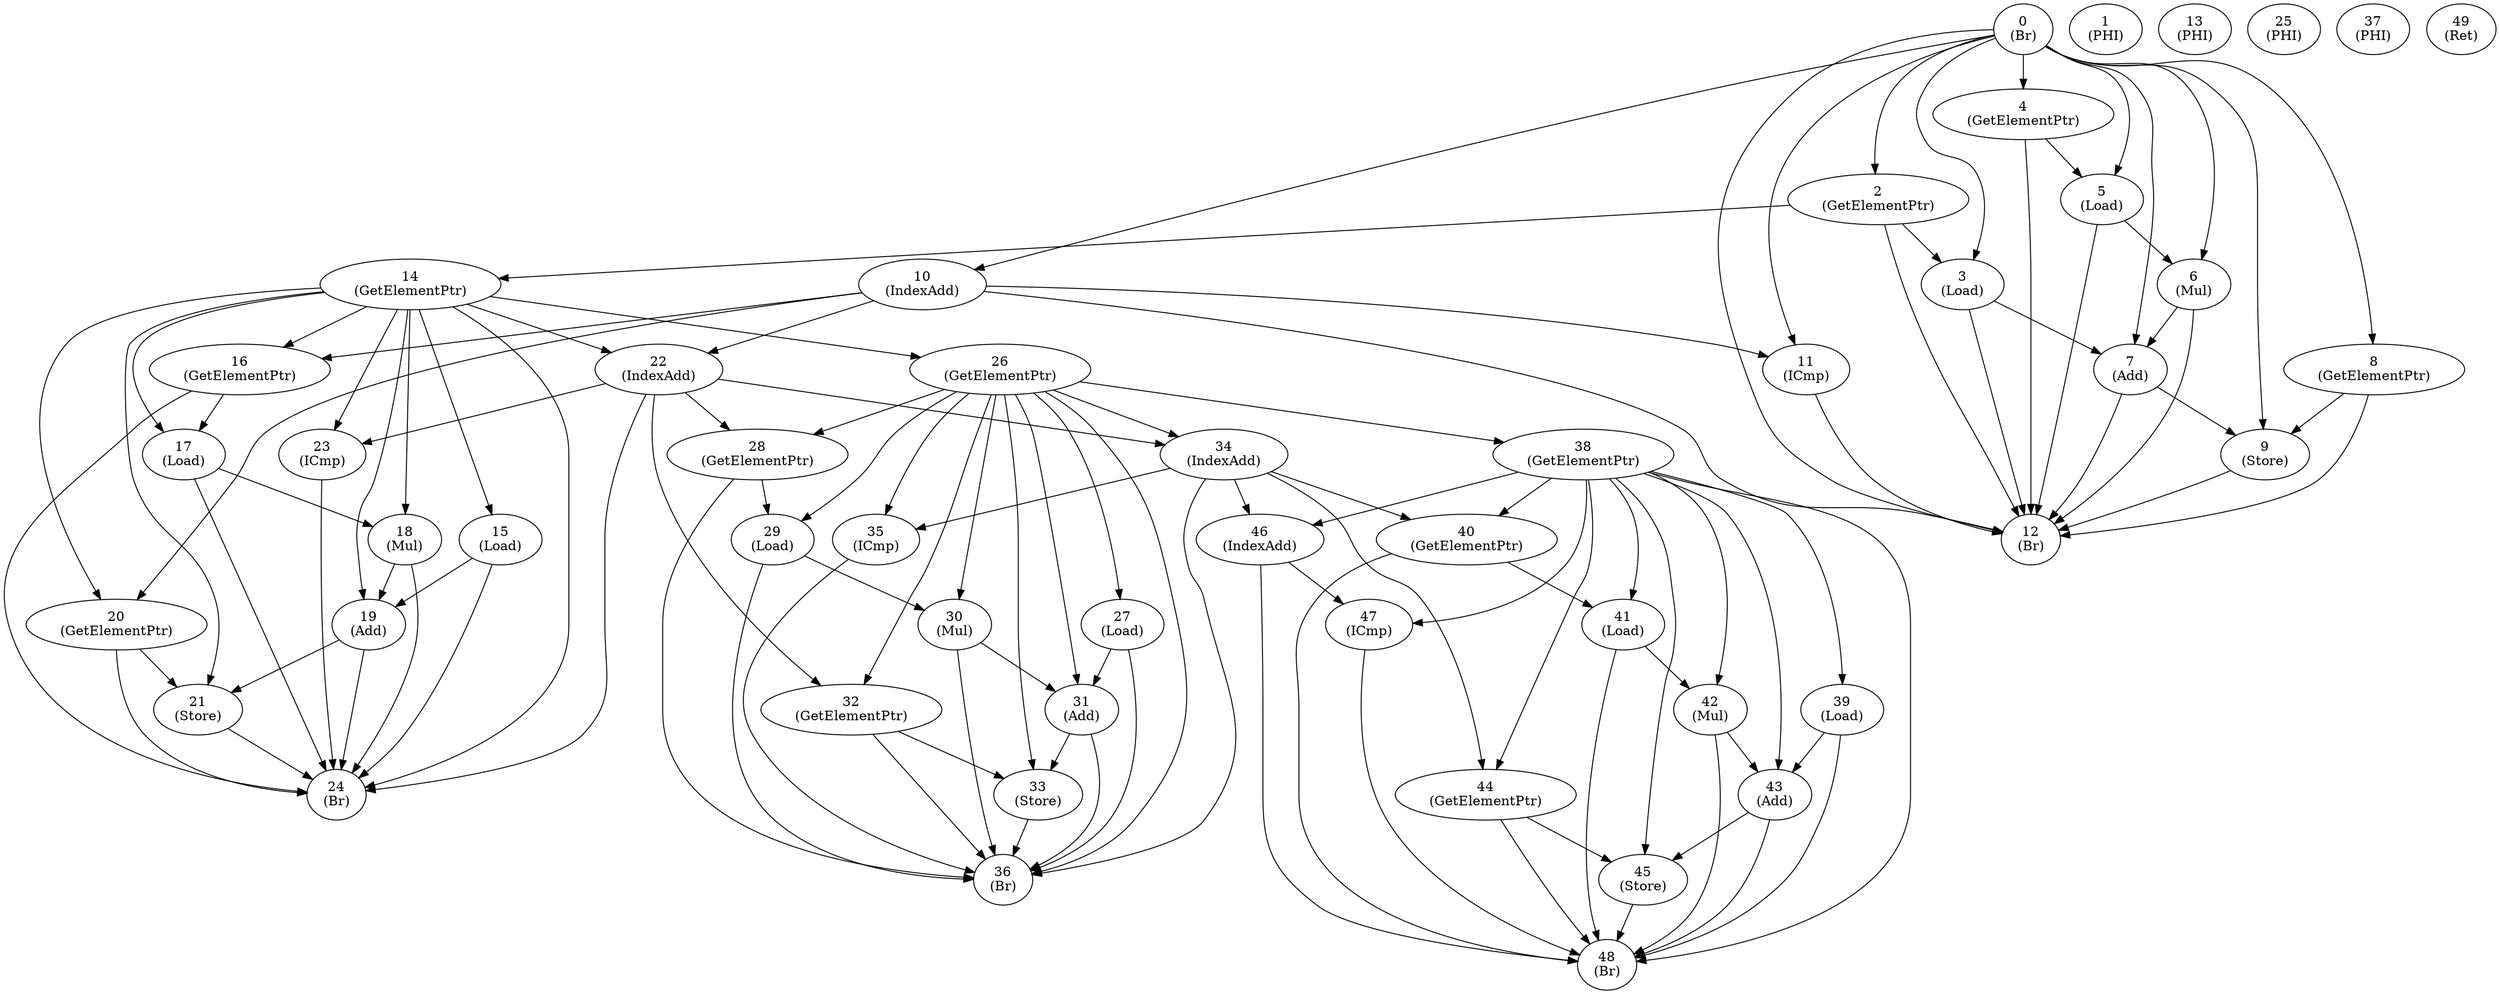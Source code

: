 digraph G {
0[label="0\n(Br)"];
1[label="1\n(PHI)"];
2[label="2\n(GetElementPtr)"];
3[label="3\n(Load)"];
4[label="4\n(GetElementPtr)"];
5[label="5\n(Load)"];
6[label="6\n(Mul)"];
7[label="7\n(Add)"];
8[label="8\n(GetElementPtr)"];
9[label="9\n(Store)"];
10[label="10\n(IndexAdd)"];
11[label="11\n(ICmp)"];
12[label="12\n(Br)"];
13[label="13\n(PHI)"];
14[label="14\n(GetElementPtr)"];
15[label="15\n(Load)"];
16[label="16\n(GetElementPtr)"];
17[label="17\n(Load)"];
18[label="18\n(Mul)"];
19[label="19\n(Add)"];
20[label="20\n(GetElementPtr)"];
21[label="21\n(Store)"];
22[label="22\n(IndexAdd)"];
23[label="23\n(ICmp)"];
24[label="24\n(Br)"];
25[label="25\n(PHI)"];
26[label="26\n(GetElementPtr)"];
27[label="27\n(Load)"];
28[label="28\n(GetElementPtr)"];
29[label="29\n(Load)"];
30[label="30\n(Mul)"];
31[label="31\n(Add)"];
32[label="32\n(GetElementPtr)"];
33[label="33\n(Store)"];
34[label="34\n(IndexAdd)"];
35[label="35\n(ICmp)"];
36[label="36\n(Br)"];
37[label="37\n(PHI)"];
38[label="38\n(GetElementPtr)"];
39[label="39\n(Load)"];
40[label="40\n(GetElementPtr)"];
41[label="41\n(Load)"];
42[label="42\n(Mul)"];
43[label="43\n(Add)"];
44[label="44\n(GetElementPtr)"];
45[label="45\n(Store)"];
46[label="46\n(IndexAdd)"];
47[label="47\n(ICmp)"];
48[label="48\n(Br)"];
49[label="49\n(Ret)"];
47->48 ;
46->47 ;
43->45 ;
44->45 ;
42->43 ;
39->43 ;
41->42 ;
18->19 ;
15->19 ;
17->18 ;
16->17 ;
14->15 ;
11->12 ;
10->11 ;
4->5 ;
2->3 ;
5->6 ;
3->7 ;
6->7 ;
8->9 ;
7->9 ;
20->21 ;
19->21 ;
22->23 ;
23->24 ;
26->27 ;
28->29 ;
29->30 ;
27->31 ;
30->31 ;
32->33 ;
31->33 ;
34->35 ;
35->36 ;
38->39 ;
40->41 ;
34->40 ;
34->44 ;
34->46 ;
22->28 ;
22->32 ;
22->34 ;
10->16 ;
10->20 ;
10->22 ;
0->2 ;
0->3 ;
0->4 ;
0->5 ;
0->6 ;
0->7 ;
0->8 ;
0->9 ;
0->10 ;
0->11 ;
0->12 ;
2->12 ;
3->12 ;
4->12 ;
5->12 ;
6->12 ;
7->12 ;
8->12 ;
9->12 ;
10->12 ;
14->24 ;
15->24 ;
16->24 ;
17->24 ;
18->24 ;
19->24 ;
20->24 ;
21->24 ;
22->24 ;
26->36 ;
27->36 ;
28->36 ;
29->36 ;
30->36 ;
31->36 ;
32->36 ;
33->36 ;
34->36 ;
38->48 ;
39->48 ;
40->48 ;
41->48 ;
42->48 ;
43->48 ;
44->48 ;
45->48 ;
46->48 ;
2->14 ;
14->16 ;
14->17 ;
14->18 ;
14->19 ;
14->20 ;
14->21 ;
14->22 ;
14->23 ;
14->26 ;
26->28 ;
26->29 ;
26->30 ;
26->31 ;
26->32 ;
26->33 ;
26->34 ;
26->35 ;
26->38 ;
38->40 ;
38->41 ;
38->42 ;
38->43 ;
38->44 ;
38->45 ;
38->46 ;
38->47 ;
}
digraph G {
0[label="0\n(Br)"];
1[label="1\n(PHI)"];
2[label="2\n(GetElementPtr)"];
3[label="3\n(Load)"];
4[label="4\n(GetElementPtr)"];
5[label="5\n(Load)"];
6[label="6\n(Mul)"];
7[label="7\n(Add)"];
8[label="8\n(GetElementPtr)"];
9[label="9\n(Store)"];
10[label="10\n(Move)"];
11[label="11\n(ICmp)"];
12[label="12\n(Br)"];
13[label="13\n(PHI)"];
14[label="14\n(GetElementPtr)"];
15[label="15\n(Load)"];
16[label="16\n(GetElementPtr)"];
17[label="17\n(Load)"];
18[label="18\n(Mul)"];
19[label="19\n(Add)"];
20[label="20\n(GetElementPtr)"];
21[label="21\n(Store)"];
22[label="22\n(Move)"];
23[label="23\n(ICmp)"];
24[label="24\n(Br)"];
25[label="25\n(PHI)"];
26[label="26\n(GetElementPtr)"];
27[label="27\n(Load)"];
28[label="28\n(GetElementPtr)"];
29[label="29\n(Load)"];
30[label="30\n(Mul)"];
31[label="31\n(Add)"];
32[label="32\n(GetElementPtr)"];
33[label="33\n(Store)"];
34[label="34\n(Move)"];
35[label="35\n(ICmp)"];
36[label="36\n(Br)"];
37[label="37\n(PHI)"];
38[label="38\n(GetElementPtr)"];
39[label="39\n(Load)"];
40[label="40\n(GetElementPtr)"];
41[label="41\n(Load)"];
42[label="42\n(Mul)"];
43[label="43\n(Add)"];
44[label="44\n(GetElementPtr)"];
45[label="45\n(Store)"];
46[label="46\n(Move)"];
47[label="47\n(ICmp)"];
48[label="48\n(Br)"];
49[label="49\n(Ret)"];
43->45 ;
44->45 ;
42->43 ;
39->43 ;
41->42 ;
18->19 ;
15->19 ;
17->18 ;
16->17 ;
14->15 ;
4->5 ;
2->3 ;
5->6 ;
3->7 ;
6->7 ;
8->9 ;
7->9 ;
20->21 ;
19->21 ;
26->27 ;
28->29 ;
29->30 ;
27->31 ;
30->31 ;
32->33 ;
31->33 ;
38->39 ;
40->41 ;
34->38 ;
34->40 ;
34->44 ;
22->26 ;
22->28 ;
22->32 ;
22->34 ;
10->14 ;
10->16 ;
10->20 ;
10->22 ;
0->2 ;
0->3 ;
0->4 ;
0->5 ;
0->6 ;
0->7 ;
0->8 ;
0->9 ;
0->10 ;
0->12 ;
0->14 ;
0->15 ;
0->16 ;
0->17 ;
0->18 ;
0->19 ;
0->20 ;
0->21 ;
0->22 ;
0->24 ;
0->26 ;
0->27 ;
0->28 ;
0->29 ;
0->30 ;
0->31 ;
0->32 ;
0->33 ;
0->34 ;
0->36 ;
0->38 ;
0->39 ;
0->40 ;
0->41 ;
0->42 ;
0->43 ;
0->44 ;
0->45 ;
0->48 ;
}
digraph G {
0[label="0\n(Br)"];
1[label="1\n(PHI)"];
2[label="2\n(GetElementPtr)"];
3[label="3\n(Load)"];
4[label="4\n(GetElementPtr)"];
5[label="5\n(Load)"];
6[label="6\n(Mul)"];
7[label="7\n(Add)"];
8[label="8\n(GetElementPtr)"];
9[label="9\n(Store)"];
10[label="10\n(Move)"];
11[label="11\n(ICmp)"];
12[label="12\n(Br)"];
13[label="13\n(PHI)"];
14[label="14\n(GetElementPtr)"];
15[label="15\n(Load)"];
16[label="16\n(GetElementPtr)"];
17[label="17\n(Load)"];
18[label="18\n(Mul)"];
19[label="19\n(Add)"];
20[label="20\n(GetElementPtr)"];
21[label="21\n(Store)"];
22[label="22\n(Move)"];
23[label="23\n(ICmp)"];
24[label="24\n(Br)"];
25[label="25\n(PHI)"];
26[label="26\n(GetElementPtr)"];
27[label="27\n(Load)"];
28[label="28\n(GetElementPtr)"];
29[label="29\n(Load)"];
30[label="30\n(Mul)"];
31[label="31\n(Add)"];
32[label="32\n(GetElementPtr)"];
33[label="33\n(Store)"];
34[label="34\n(Move)"];
35[label="35\n(ICmp)"];
36[label="36\n(Br)"];
37[label="37\n(PHI)"];
38[label="38\n(GetElementPtr)"];
39[label="39\n(Load)"];
40[label="40\n(GetElementPtr)"];
41[label="41\n(Load)"];
42[label="42\n(Mul)"];
43[label="43\n(Add)"];
44[label="44\n(GetElementPtr)"];
45[label="45\n(Store)"];
46[label="46\n(Move)"];
47[label="47\n(ICmp)"];
48[label="48\n(Br)"];
49[label="49\n(Ret)"];
43->45 ;
44->45 ;
42->43 ;
39->43 ;
41->42 ;
18->19 ;
15->19 ;
17->18 ;
16->17 ;
14->15 ;
4->5 ;
2->3 ;
5->6 ;
3->7 ;
6->7 ;
8->9 ;
7->9 ;
20->21 ;
19->21 ;
26->27 ;
28->29 ;
29->30 ;
27->31 ;
30->31 ;
32->33 ;
31->33 ;
38->39 ;
40->41 ;
34->38 ;
34->40 ;
34->44 ;
22->26 ;
22->28 ;
22->32 ;
22->34 ;
10->14 ;
10->16 ;
10->20 ;
10->22 ;
0->2 ;
0->3 ;
0->4 ;
0->5 ;
0->6 ;
0->7 ;
0->8 ;
0->9 ;
0->10 ;
0->12 ;
0->14 ;
0->15 ;
0->16 ;
0->17 ;
0->18 ;
0->19 ;
0->20 ;
0->21 ;
0->22 ;
0->24 ;
0->26 ;
0->27 ;
0->28 ;
0->29 ;
0->30 ;
0->31 ;
0->32 ;
0->33 ;
0->34 ;
0->36 ;
0->38 ;
0->39 ;
0->40 ;
0->41 ;
0->42 ;
0->43 ;
0->44 ;
0->45 ;
0->48 ;
}
digraph G {
0[label="0\n(Br)"];
1[label="1\n(PHI)"];
2[label="2\n(GetElementPtr)"];
3[label="3\n(Load)"];
4[label="4\n(GetElementPtr)"];
5[label="5\n(Load)"];
6[label="6\n(Mul)"];
7[label="7\n(Add)"];
8[label="8\n(GetElementPtr)"];
9[label="9\n(Store)"];
10[label="10\n(Move)"];
11[label="11\n(ICmp)"];
12[label="12\n(Br)"];
13[label="13\n(PHI)"];
14[label="14\n(GetElementPtr)"];
15[label="15\n(Load)"];
16[label="16\n(GetElementPtr)"];
17[label="17\n(Load)"];
18[label="18\n(Mul)"];
19[label="19\n(Add)"];
20[label="20\n(GetElementPtr)"];
21[label="21\n(Store)"];
22[label="22\n(Move)"];
23[label="23\n(ICmp)"];
24[label="24\n(Br)"];
25[label="25\n(PHI)"];
26[label="26\n(GetElementPtr)"];
27[label="27\n(Load)"];
28[label="28\n(GetElementPtr)"];
29[label="29\n(Load)"];
30[label="30\n(Mul)"];
31[label="31\n(Add)"];
32[label="32\n(GetElementPtr)"];
33[label="33\n(Store)"];
34[label="34\n(Move)"];
35[label="35\n(ICmp)"];
36[label="36\n(Br)"];
37[label="37\n(PHI)"];
38[label="38\n(GetElementPtr)"];
39[label="39\n(Load)"];
40[label="40\n(GetElementPtr)"];
41[label="41\n(Load)"];
42[label="42\n(Mul)"];
43[label="43\n(Add)"];
44[label="44\n(GetElementPtr)"];
45[label="45\n(Store)"];
46[label="46\n(Move)"];
47[label="47\n(ICmp)"];
48[label="48\n(Br)"];
49[label="49\n(Ret)"];
43->45 ;
44->45 ;
42->43 ;
39->43 ;
41->42 ;
18->19 ;
15->19 ;
17->18 ;
16->17 ;
14->15 ;
4->5 ;
2->3 ;
5->6 ;
3->7 ;
6->7 ;
8->9 ;
7->9 ;
20->21 ;
19->21 ;
26->27 ;
28->29 ;
29->30 ;
27->31 ;
30->31 ;
32->33 ;
31->33 ;
38->39 ;
40->41 ;
34->38 ;
34->40 ;
34->44 ;
22->26 ;
22->28 ;
22->32 ;
22->34 ;
10->14 ;
10->16 ;
10->20 ;
10->22 ;
0->2 ;
0->3 ;
0->4 ;
0->5 ;
0->6 ;
0->7 ;
0->8 ;
0->9 ;
0->10 ;
0->12 ;
0->14 ;
0->15 ;
0->16 ;
0->17 ;
0->18 ;
0->19 ;
0->20 ;
0->21 ;
0->22 ;
0->24 ;
0->26 ;
0->27 ;
0->28 ;
0->29 ;
0->30 ;
0->31 ;
0->32 ;
0->33 ;
0->34 ;
0->36 ;
0->38 ;
0->39 ;
0->40 ;
0->41 ;
0->42 ;
0->43 ;
0->44 ;
0->45 ;
0->48 ;
}
digraph G {
0[label="0\n(Br)"];
1[label="1\n(PHI)"];
2[label="2\n(GetElementPtr)"];
3[label="3\n(Load)"];
4[label="4\n(GetElementPtr)"];
5[label="5\n(Load)"];
6[label="6\n(Mul)"];
7[label="7\n(Add)"];
8[label="8\n(GetElementPtr)"];
9[label="9\n(Store)"];
10[label="10\n(Move)"];
11[label="11\n(ICmp)"];
12[label="12\n(Br)"];
13[label="13\n(PHI)"];
14[label="14\n(GetElementPtr)"];
15[label="15\n(Load)"];
16[label="16\n(GetElementPtr)"];
17[label="17\n(Load)"];
18[label="18\n(Mul)"];
19[label="19\n(Add)"];
20[label="20\n(GetElementPtr)"];
21[label="21\n(Store)"];
22[label="22\n(Move)"];
23[label="23\n(ICmp)"];
24[label="24\n(Br)"];
25[label="25\n(PHI)"];
26[label="26\n(GetElementPtr)"];
27[label="27\n(Load)"];
28[label="28\n(GetElementPtr)"];
29[label="29\n(Load)"];
30[label="30\n(Mul)"];
31[label="31\n(Add)"];
32[label="32\n(GetElementPtr)"];
33[label="33\n(Store)"];
34[label="34\n(Move)"];
35[label="35\n(ICmp)"];
36[label="36\n(Br)"];
37[label="37\n(PHI)"];
38[label="38\n(GetElementPtr)"];
39[label="39\n(Load)"];
40[label="40\n(GetElementPtr)"];
41[label="41\n(Load)"];
42[label="42\n(Mul)"];
43[label="43\n(Add)"];
44[label="44\n(GetElementPtr)"];
45[label="45\n(Store)"];
46[label="46\n(Move)"];
47[label="47\n(ICmp)"];
48[label="48\n(Br)"];
49[label="49\n(Ret)"];
43->45 ;
44->45 ;
42->43 ;
39->43 ;
41->42 ;
18->19 ;
15->19 ;
17->18 ;
16->17 ;
14->15 ;
4->5 ;
2->3 ;
5->6 ;
3->7 ;
6->7 ;
8->9 ;
7->9 ;
20->21 ;
19->21 ;
26->27 ;
28->29 ;
29->30 ;
27->31 ;
30->31 ;
32->33 ;
31->33 ;
38->39 ;
40->41 ;
34->38 ;
34->40 ;
34->44 ;
22->26 ;
22->28 ;
22->32 ;
22->34 ;
10->14 ;
10->16 ;
10->20 ;
10->22 ;
0->2 ;
0->3 ;
0->4 ;
0->5 ;
0->6 ;
0->7 ;
0->8 ;
0->9 ;
0->10 ;
0->12 ;
0->14 ;
0->15 ;
0->16 ;
0->17 ;
0->18 ;
0->19 ;
0->20 ;
0->21 ;
0->22 ;
0->24 ;
0->26 ;
0->27 ;
0->28 ;
0->29 ;
0->30 ;
0->31 ;
0->32 ;
0->33 ;
0->34 ;
0->36 ;
0->38 ;
0->39 ;
0->40 ;
0->41 ;
0->42 ;
0->43 ;
0->44 ;
0->45 ;
0->48 ;
}
digraph G {
0[label="0\n(Br)"];
1[label="1\n(PHI)"];
2[label="2\n(GetElementPtr)"];
3[label="3\n(Load)"];
4[label="4\n(GetElementPtr)"];
5[label="5\n(Load)"];
6[label="6\n(Mul)"];
7[label="7\n(Add)"];
8[label="8\n(GetElementPtr)"];
9[label="9\n(Store)"];
10[label="10\n(Move)"];
11[label="11\n(ICmp)"];
12[label="12\n(Br)"];
13[label="13\n(PHI)"];
14[label="14\n(GetElementPtr)"];
15[label="15\n(Load)"];
16[label="16\n(GetElementPtr)"];
17[label="17\n(Load)"];
18[label="18\n(Mul)"];
19[label="19\n(Add)"];
20[label="20\n(GetElementPtr)"];
21[label="21\n(Store)"];
22[label="22\n(Move)"];
23[label="23\n(ICmp)"];
24[label="24\n(Br)"];
25[label="25\n(PHI)"];
26[label="26\n(GetElementPtr)"];
27[label="27\n(Load)"];
28[label="28\n(GetElementPtr)"];
29[label="29\n(Load)"];
30[label="30\n(Mul)"];
31[label="31\n(Add)"];
32[label="32\n(GetElementPtr)"];
33[label="33\n(Store)"];
34[label="34\n(Move)"];
35[label="35\n(ICmp)"];
36[label="36\n(Br)"];
37[label="37\n(PHI)"];
38[label="38\n(GetElementPtr)"];
39[label="39\n(Load)"];
40[label="40\n(GetElementPtr)"];
41[label="41\n(Load)"];
42[label="42\n(Mul)"];
43[label="43\n(Add)"];
44[label="44\n(GetElementPtr)"];
45[label="45\n(Store)"];
46[label="46\n(Move)"];
47[label="47\n(ICmp)"];
48[label="48\n(Br)"];
49[label="49\n(Ret)"];
43->45 ;
44->45 ;
42->43 ;
39->43 ;
41->42 ;
18->19 ;
15->19 ;
17->18 ;
16->17 ;
14->15 ;
4->5 ;
2->3 ;
5->6 ;
3->7 ;
6->7 ;
8->9 ;
7->9 ;
20->21 ;
19->21 ;
26->27 ;
28->29 ;
29->30 ;
27->31 ;
30->31 ;
32->33 ;
31->33 ;
38->39 ;
40->41 ;
34->38 ;
34->40 ;
34->44 ;
22->26 ;
22->28 ;
22->32 ;
22->34 ;
10->14 ;
10->16 ;
10->20 ;
10->22 ;
0->2 ;
0->3 ;
0->4 ;
0->5 ;
0->6 ;
0->7 ;
0->8 ;
0->9 ;
0->10 ;
0->12 ;
0->14 ;
0->15 ;
0->16 ;
0->17 ;
0->18 ;
0->19 ;
0->20 ;
0->21 ;
0->22 ;
0->24 ;
0->26 ;
0->27 ;
0->28 ;
0->29 ;
0->30 ;
0->31 ;
0->32 ;
0->33 ;
0->34 ;
0->36 ;
0->38 ;
0->39 ;
0->40 ;
0->41 ;
0->42 ;
0->43 ;
0->44 ;
0->45 ;
0->48 ;
}
digraph G {
0[label="0\n(Br)"];
1[label="1\n(PHI)"];
2[label="2\n(GetElementPtr)"];
3[label="3\n(Load)"];
4[label="4\n(GetElementPtr)"];
5[label="5\n(Load)"];
6[label="6\n(Mul)"];
7[label="7\n(Add)"];
8[label="8\n(GetElementPtr)"];
9[label="9\n(Store)"];
10[label="10\n(Move)"];
11[label="11\n(ICmp)"];
12[label="12\n(Br)"];
13[label="13\n(PHI)"];
14[label="14\n(GetElementPtr)"];
15[label="15\n(Load)"];
16[label="16\n(GetElementPtr)"];
17[label="17\n(Load)"];
18[label="18\n(Mul)"];
19[label="19\n(Add)"];
20[label="20\n(GetElementPtr)"];
21[label="21\n(Store)"];
22[label="22\n(Move)"];
23[label="23\n(ICmp)"];
24[label="24\n(Br)"];
25[label="25\n(PHI)"];
26[label="26\n(GetElementPtr)"];
27[label="27\n(Load)"];
28[label="28\n(GetElementPtr)"];
29[label="29\n(Load)"];
30[label="30\n(Mul)"];
31[label="31\n(Add)"];
32[label="32\n(GetElementPtr)"];
33[label="33\n(Store)"];
34[label="34\n(Move)"];
35[label="35\n(ICmp)"];
36[label="36\n(Br)"];
37[label="37\n(PHI)"];
38[label="38\n(GetElementPtr)"];
39[label="39\n(Load)"];
40[label="40\n(GetElementPtr)"];
41[label="41\n(Load)"];
42[label="42\n(Mul)"];
43[label="43\n(Add)"];
44[label="44\n(GetElementPtr)"];
45[label="45\n(Store)"];
46[label="46\n(Move)"];
47[label="47\n(ICmp)"];
48[label="48\n(Br)"];
49[label="49\n(Ret)"];
43->45 ;
44->45 ;
42->43 ;
39->43 ;
41->42 ;
18->19 ;
15->19 ;
17->18 ;
16->17 ;
14->15 ;
4->5 ;
2->3 ;
5->6 ;
3->7 ;
6->7 ;
8->9 ;
7->9 ;
20->21 ;
19->21 ;
26->27 ;
28->29 ;
29->30 ;
27->31 ;
30->31 ;
32->33 ;
31->33 ;
38->39 ;
40->41 ;
34->38 ;
34->40 ;
34->44 ;
22->26 ;
22->28 ;
22->32 ;
22->34 ;
10->14 ;
10->16 ;
10->20 ;
10->22 ;
0->2 ;
0->3 ;
0->4 ;
0->5 ;
0->6 ;
0->7 ;
0->8 ;
0->9 ;
0->10 ;
0->12 ;
0->14 ;
0->15 ;
0->16 ;
0->17 ;
0->18 ;
0->19 ;
0->20 ;
0->21 ;
0->22 ;
0->24 ;
0->26 ;
0->27 ;
0->28 ;
0->29 ;
0->30 ;
0->31 ;
0->32 ;
0->33 ;
0->34 ;
0->36 ;
0->38 ;
0->39 ;
0->40 ;
0->41 ;
0->42 ;
0->43 ;
0->44 ;
0->45 ;
0->48 ;
}
digraph G {
0[label="0\n(Br)"];
1[label="1\n(PHI)"];
2[label="2\n(GetElementPtr)"];
3[label="3\n(Load)"];
4[label="4\n(GetElementPtr)"];
5[label="5\n(Load)"];
6[label="6\n(Mul)"];
7[label="7\n(Add)"];
8[label="8\n(GetElementPtr)"];
9[label="9\n(Store)"];
10[label="10\n(Move)"];
11[label="11\n(ICmp)"];
12[label="12\n(Br)"];
13[label="13\n(PHI)"];
14[label="14\n(GetElementPtr)"];
15[label="15\n(Load)"];
16[label="16\n(GetElementPtr)"];
17[label="17\n(Load)"];
18[label="18\n(Mul)"];
19[label="19\n(Add)"];
20[label="20\n(GetElementPtr)"];
21[label="21\n(Store)"];
22[label="22\n(Move)"];
23[label="23\n(ICmp)"];
24[label="24\n(Br)"];
25[label="25\n(PHI)"];
26[label="26\n(GetElementPtr)"];
27[label="27\n(Load)"];
28[label="28\n(GetElementPtr)"];
29[label="29\n(Load)"];
30[label="30\n(Mul)"];
31[label="31\n(Add)"];
32[label="32\n(GetElementPtr)"];
33[label="33\n(Store)"];
34[label="34\n(Move)"];
35[label="35\n(ICmp)"];
36[label="36\n(Br)"];
37[label="37\n(PHI)"];
38[label="38\n(GetElementPtr)"];
39[label="39\n(Load)"];
40[label="40\n(GetElementPtr)"];
41[label="41\n(Load)"];
42[label="42\n(Mul)"];
43[label="43\n(Add)"];
44[label="44\n(GetElementPtr)"];
45[label="45\n(Store)"];
46[label="46\n(Move)"];
47[label="47\n(ICmp)"];
48[label="48\n(Br)"];
49[label="49\n(Ret)"];
43->45 ;
44->45 ;
42->43 ;
39->43 ;
41->42 ;
18->19 ;
15->19 ;
17->18 ;
16->17 ;
14->15 ;
4->5 ;
2->3 ;
5->6 ;
3->7 ;
6->7 ;
8->9 ;
7->9 ;
20->21 ;
19->21 ;
26->27 ;
28->29 ;
29->30 ;
27->31 ;
30->31 ;
32->33 ;
31->33 ;
38->39 ;
40->41 ;
34->38 ;
34->40 ;
34->44 ;
22->26 ;
22->28 ;
22->32 ;
22->34 ;
10->14 ;
10->16 ;
10->20 ;
10->22 ;
0->2 ;
0->3 ;
0->4 ;
0->5 ;
0->6 ;
0->7 ;
0->8 ;
0->9 ;
0->10 ;
0->12 ;
0->14 ;
0->15 ;
0->16 ;
0->17 ;
0->18 ;
0->19 ;
0->20 ;
0->21 ;
0->22 ;
0->24 ;
0->26 ;
0->27 ;
0->28 ;
0->29 ;
0->30 ;
0->31 ;
0->32 ;
0->33 ;
0->34 ;
0->36 ;
0->38 ;
0->39 ;
0->40 ;
0->41 ;
0->42 ;
0->43 ;
0->44 ;
0->45 ;
0->48 ;
}
digraph G {
0[label="0\n(Br)"];
1[label="1\n(PHI)"];
2[label="2\n(GetElementPtr)"];
3[label="3\n(Load)"];
4[label="4\n(GetElementPtr)"];
5[label="5\n(Load)"];
6[label="6\n(Mul)"];
7[label="7\n(Add)"];
8[label="8\n(GetElementPtr)"];
9[label="9\n(Store)"];
10[label="10\n(Move)"];
11[label="11\n(ICmp)"];
12[label="12\n(Br)"];
13[label="13\n(PHI)"];
14[label="14\n(GetElementPtr)"];
15[label="15\n(Load)"];
16[label="16\n(GetElementPtr)"];
17[label="17\n(Load)"];
18[label="18\n(Mul)"];
19[label="19\n(Add)"];
20[label="20\n(GetElementPtr)"];
21[label="21\n(Store)"];
22[label="22\n(Move)"];
23[label="23\n(ICmp)"];
24[label="24\n(Br)"];
25[label="25\n(PHI)"];
26[label="26\n(GetElementPtr)"];
27[label="27\n(Load)"];
28[label="28\n(GetElementPtr)"];
29[label="29\n(Load)"];
30[label="30\n(Mul)"];
31[label="31\n(Add)"];
32[label="32\n(GetElementPtr)"];
33[label="33\n(Store)"];
34[label="34\n(Move)"];
35[label="35\n(ICmp)"];
36[label="36\n(Br)"];
37[label="37\n(PHI)"];
38[label="38\n(GetElementPtr)"];
39[label="39\n(Load)"];
40[label="40\n(GetElementPtr)"];
41[label="41\n(Load)"];
42[label="42\n(Mul)"];
43[label="43\n(Add)"];
44[label="44\n(GetElementPtr)"];
45[label="45\n(Store)"];
46[label="46\n(Move)"];
47[label="47\n(ICmp)"];
48[label="48\n(Br)"];
49[label="49\n(Ret)"];
43->45 ;
44->45 ;
42->43 ;
39->43 ;
41->42 ;
18->19 ;
15->19 ;
17->18 ;
16->17 ;
14->15 ;
4->5 ;
2->3 ;
5->6 ;
3->7 ;
6->7 ;
8->9 ;
7->9 ;
20->21 ;
19->21 ;
26->27 ;
28->29 ;
29->30 ;
27->31 ;
30->31 ;
32->33 ;
31->33 ;
38->39 ;
40->41 ;
34->38 ;
34->40 ;
34->44 ;
22->26 ;
22->28 ;
22->32 ;
22->34 ;
10->14 ;
10->16 ;
10->20 ;
10->22 ;
0->2 ;
0->3 ;
0->4 ;
0->5 ;
0->6 ;
0->7 ;
0->8 ;
0->9 ;
0->10 ;
0->12 ;
0->14 ;
0->15 ;
0->16 ;
0->17 ;
0->18 ;
0->19 ;
0->20 ;
0->21 ;
0->22 ;
0->24 ;
0->26 ;
0->27 ;
0->28 ;
0->29 ;
0->30 ;
0->31 ;
0->32 ;
0->33 ;
0->34 ;
0->36 ;
0->38 ;
0->39 ;
0->40 ;
0->41 ;
0->42 ;
0->43 ;
0->44 ;
0->45 ;
0->48 ;
}
digraph G {
0[label="0\n(Br)"];
1[label="1\n(PHI)"];
2[label="2\n(GetElementPtr)"];
3[label="3\n(Load)"];
4[label="4\n(GetElementPtr)"];
5[label="5\n(Load)"];
6[label="6\n(Mul)"];
7[label="7\n(Add)"];
8[label="8\n(GetElementPtr)"];
9[label="9\n(Store)"];
10[label="10\n(Move)"];
11[label="11\n(ICmp)"];
12[label="12\n(Br)"];
13[label="13\n(PHI)"];
14[label="14\n(GetElementPtr)"];
15[label="15\n(Load)"];
16[label="16\n(GetElementPtr)"];
17[label="17\n(Load)"];
18[label="18\n(Mul)"];
19[label="19\n(Add)"];
20[label="20\n(GetElementPtr)"];
21[label="21\n(Store)"];
22[label="22\n(Move)"];
23[label="23\n(ICmp)"];
24[label="24\n(Br)"];
25[label="25\n(PHI)"];
26[label="26\n(GetElementPtr)"];
27[label="27\n(Load)"];
28[label="28\n(GetElementPtr)"];
29[label="29\n(Load)"];
30[label="30\n(Mul)"];
31[label="31\n(Add)"];
32[label="32\n(GetElementPtr)"];
33[label="33\n(Store)"];
34[label="34\n(Move)"];
35[label="35\n(ICmp)"];
36[label="36\n(Br)"];
37[label="37\n(PHI)"];
38[label="38\n(GetElementPtr)"];
39[label="39\n(Load)"];
40[label="40\n(GetElementPtr)"];
41[label="41\n(Load)"];
42[label="42\n(Mul)"];
43[label="43\n(Add)"];
44[label="44\n(GetElementPtr)"];
45[label="45\n(Store)"];
46[label="46\n(Move)"];
47[label="47\n(ICmp)"];
48[label="48\n(Br)"];
49[label="49\n(Ret)"];
43->45 ;
44->45 ;
42->43 ;
39->43 ;
41->42 ;
18->19 ;
15->19 ;
17->18 ;
16->17 ;
14->15 ;
4->5 ;
2->3 ;
5->6 ;
3->7 ;
6->7 ;
8->9 ;
7->9 ;
20->21 ;
19->21 ;
26->27 ;
28->29 ;
29->30 ;
27->31 ;
30->31 ;
32->33 ;
31->33 ;
38->39 ;
40->41 ;
34->38 ;
34->40 ;
34->44 ;
22->26 ;
22->28 ;
22->32 ;
22->34 ;
10->14 ;
10->16 ;
10->20 ;
10->22 ;
0->2 ;
0->3 ;
0->4 ;
0->5 ;
0->6 ;
0->7 ;
0->8 ;
0->9 ;
0->10 ;
0->12 ;
0->14 ;
0->15 ;
0->16 ;
0->17 ;
0->18 ;
0->19 ;
0->20 ;
0->21 ;
0->22 ;
0->24 ;
0->26 ;
0->27 ;
0->28 ;
0->29 ;
0->30 ;
0->31 ;
0->32 ;
0->33 ;
0->34 ;
0->36 ;
0->38 ;
0->39 ;
0->40 ;
0->41 ;
0->42 ;
0->43 ;
0->44 ;
0->45 ;
0->48 ;
}
